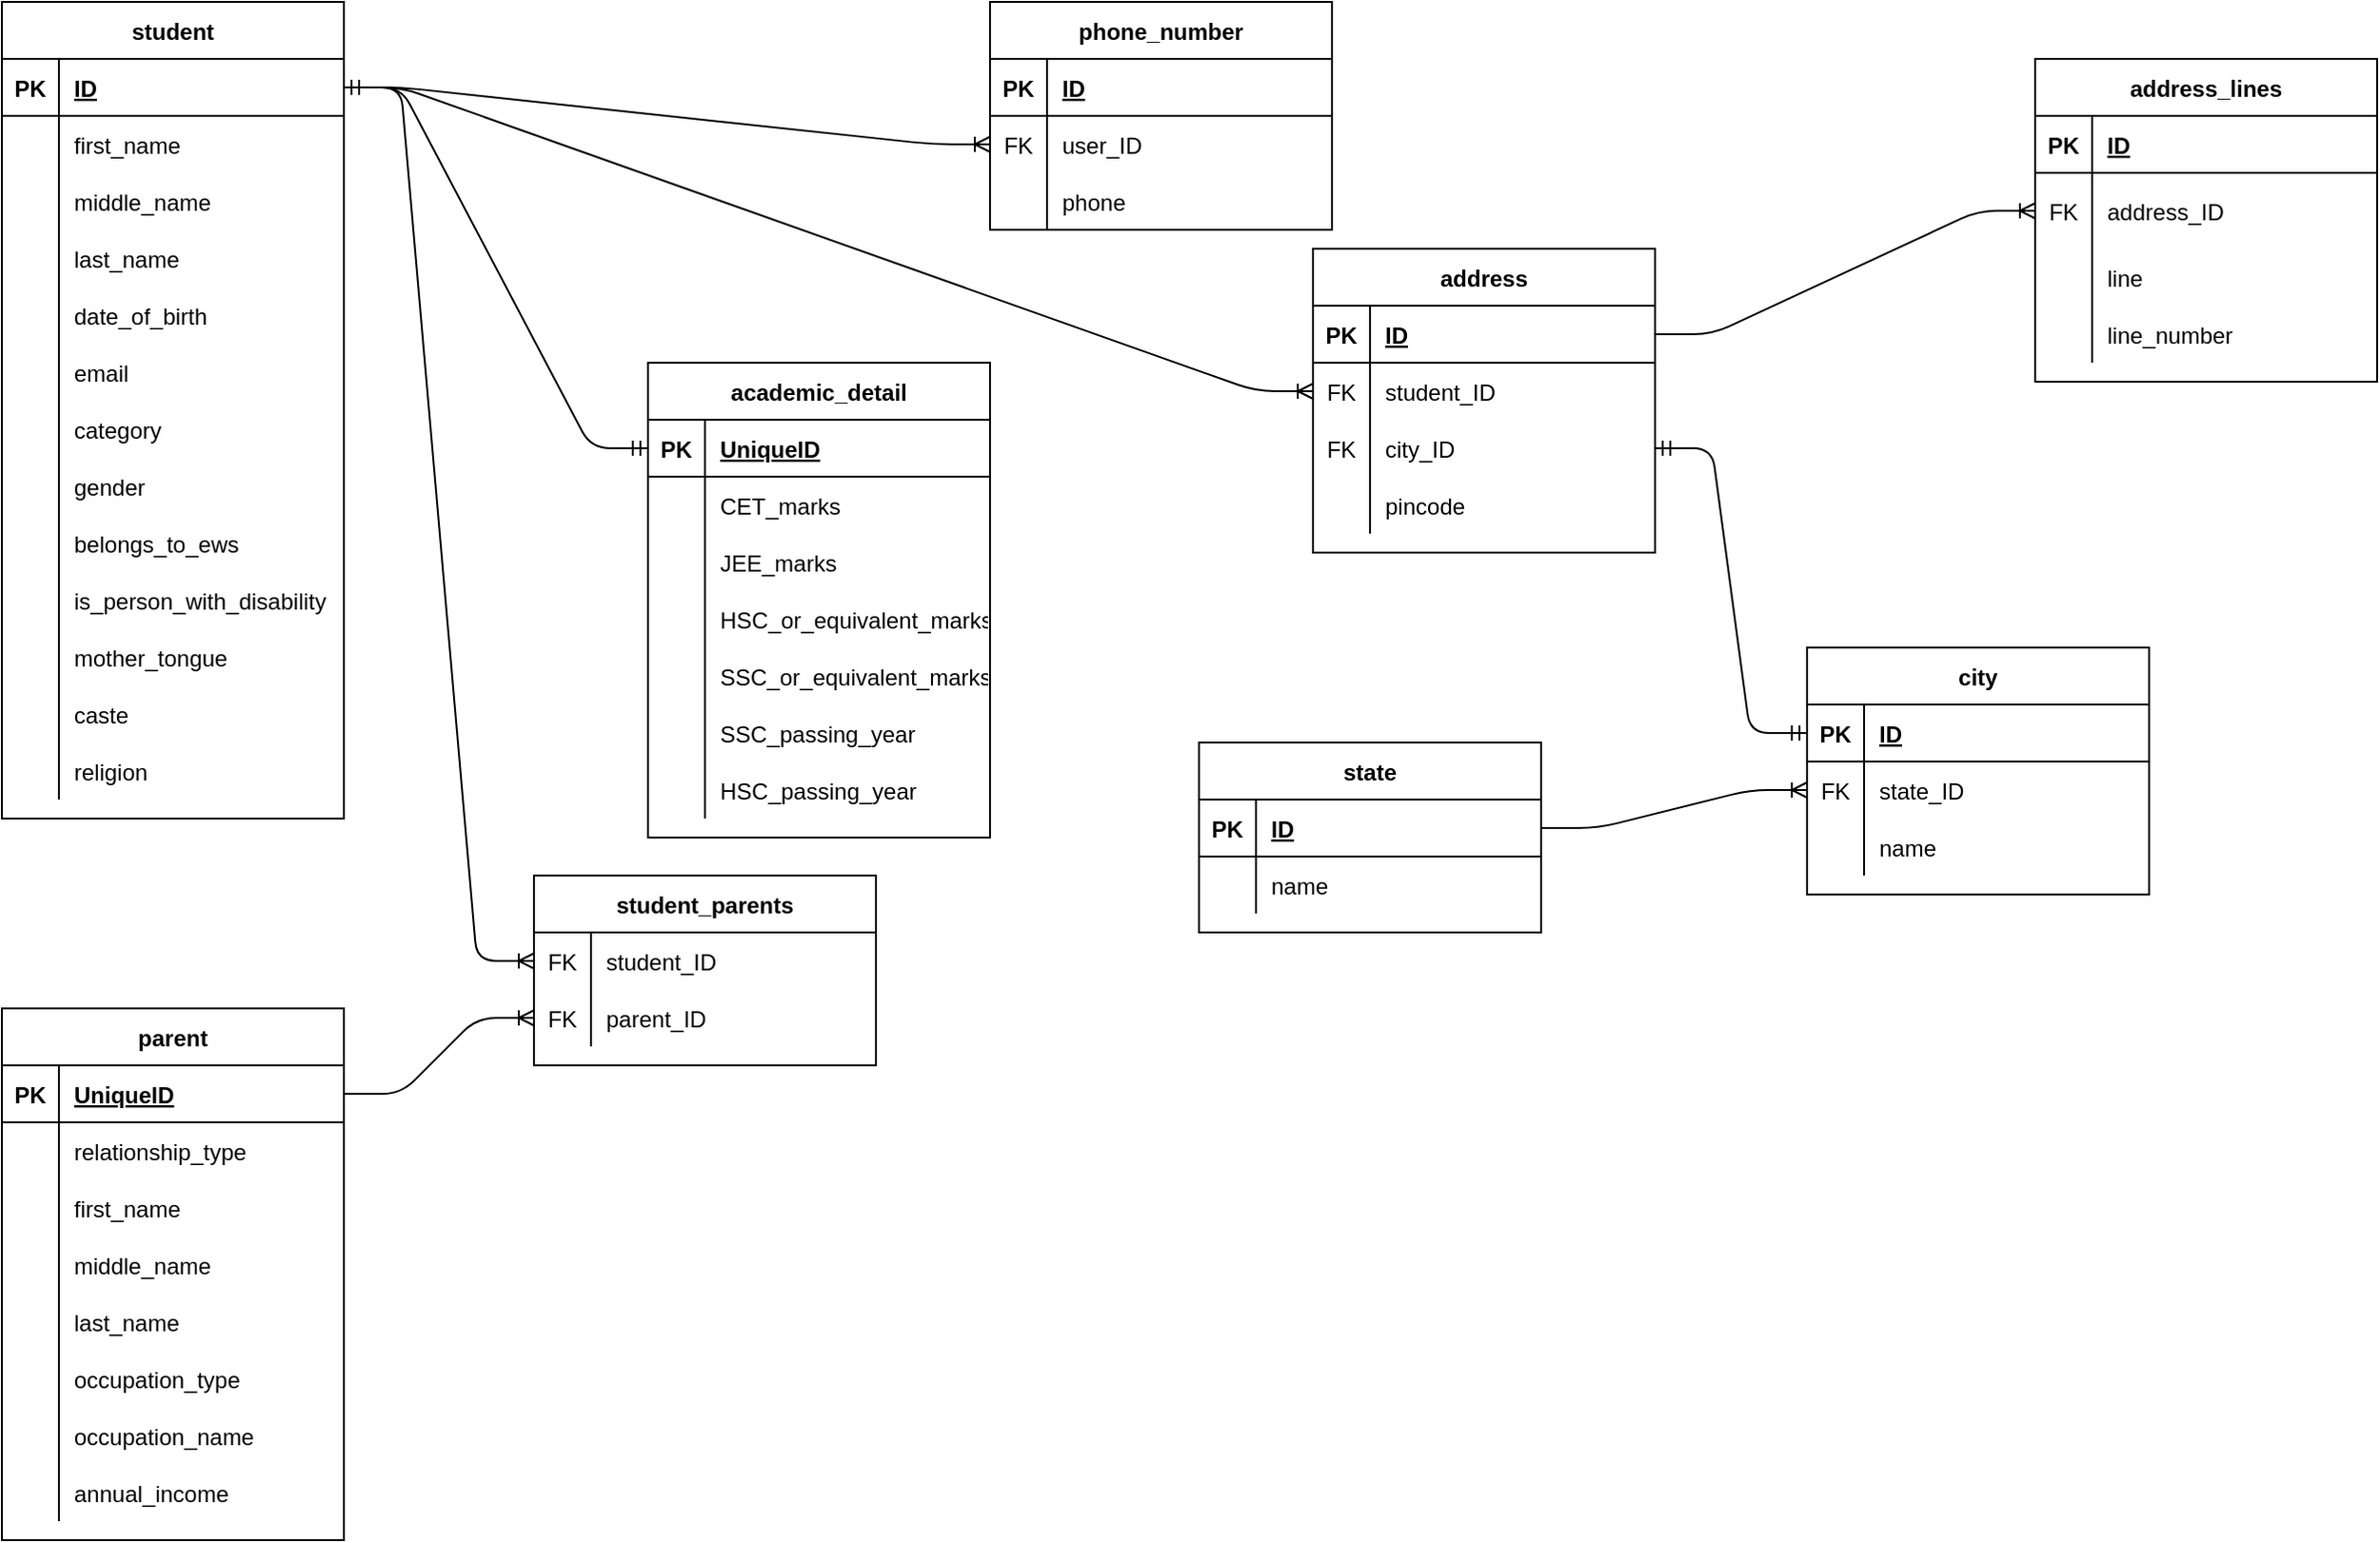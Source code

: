 <mxfile version="13.8.7" type="device"><diagram id="R2lEEEUBdFMjLlhIrx00" name="Page-1"><mxGraphModel dx="2057" dy="845" grid="1" gridSize="10" guides="1" tooltips="1" connect="1" arrows="1" fold="1" page="1" pageScale="1" pageWidth="3300" pageHeight="4681" math="0" shadow="0" extFonts="Permanent Marker^https://fonts.googleapis.com/css?family=Permanent+Marker"><root><mxCell id="0"/><mxCell id="1" parent="0"/><mxCell id="L2BtgFM6Xx4BRmpN-Ml5-1" value="student" style="shape=table;startSize=30;container=1;collapsible=1;childLayout=tableLayout;fixedRows=1;rowLines=0;fontStyle=1;align=center;resizeLast=1;" parent="1" vertex="1"><mxGeometry x="10" y="10" width="180" height="430" as="geometry"/></mxCell><mxCell id="L2BtgFM6Xx4BRmpN-Ml5-2" value="" style="shape=partialRectangle;collapsible=0;dropTarget=0;pointerEvents=0;fillColor=none;top=0;left=0;bottom=1;right=0;points=[[0,0.5],[1,0.5]];portConstraint=eastwest;" parent="L2BtgFM6Xx4BRmpN-Ml5-1" vertex="1"><mxGeometry y="30" width="180" height="30" as="geometry"/></mxCell><mxCell id="L2BtgFM6Xx4BRmpN-Ml5-3" value="PK" style="shape=partialRectangle;connectable=0;fillColor=none;top=0;left=0;bottom=0;right=0;fontStyle=1;overflow=hidden;" parent="L2BtgFM6Xx4BRmpN-Ml5-2" vertex="1"><mxGeometry width="30" height="30" as="geometry"/></mxCell><mxCell id="L2BtgFM6Xx4BRmpN-Ml5-4" value="ID" style="shape=partialRectangle;connectable=0;fillColor=none;top=0;left=0;bottom=0;right=0;align=left;spacingLeft=6;fontStyle=5;overflow=hidden;" parent="L2BtgFM6Xx4BRmpN-Ml5-2" vertex="1"><mxGeometry x="30" width="150" height="30" as="geometry"/></mxCell><mxCell id="L2BtgFM6Xx4BRmpN-Ml5-5" value="" style="shape=partialRectangle;collapsible=0;dropTarget=0;pointerEvents=0;fillColor=none;top=0;left=0;bottom=0;right=0;points=[[0,0.5],[1,0.5]];portConstraint=eastwest;" parent="L2BtgFM6Xx4BRmpN-Ml5-1" vertex="1"><mxGeometry y="60" width="180" height="30" as="geometry"/></mxCell><mxCell id="L2BtgFM6Xx4BRmpN-Ml5-6" value="" style="shape=partialRectangle;connectable=0;fillColor=none;top=0;left=0;bottom=0;right=0;editable=1;overflow=hidden;" parent="L2BtgFM6Xx4BRmpN-Ml5-5" vertex="1"><mxGeometry width="30" height="30" as="geometry"/></mxCell><mxCell id="L2BtgFM6Xx4BRmpN-Ml5-7" value="first_name" style="shape=partialRectangle;connectable=0;fillColor=none;top=0;left=0;bottom=0;right=0;align=left;spacingLeft=6;overflow=hidden;" parent="L2BtgFM6Xx4BRmpN-Ml5-5" vertex="1"><mxGeometry x="30" width="150" height="30" as="geometry"/></mxCell><mxCell id="L2BtgFM6Xx4BRmpN-Ml5-8" value="" style="shape=partialRectangle;collapsible=0;dropTarget=0;pointerEvents=0;fillColor=none;top=0;left=0;bottom=0;right=0;points=[[0,0.5],[1,0.5]];portConstraint=eastwest;" parent="L2BtgFM6Xx4BRmpN-Ml5-1" vertex="1"><mxGeometry y="90" width="180" height="30" as="geometry"/></mxCell><mxCell id="L2BtgFM6Xx4BRmpN-Ml5-9" value="" style="shape=partialRectangle;connectable=0;fillColor=none;top=0;left=0;bottom=0;right=0;editable=1;overflow=hidden;" parent="L2BtgFM6Xx4BRmpN-Ml5-8" vertex="1"><mxGeometry width="30" height="30" as="geometry"/></mxCell><mxCell id="L2BtgFM6Xx4BRmpN-Ml5-10" value="middle_name" style="shape=partialRectangle;connectable=0;fillColor=none;top=0;left=0;bottom=0;right=0;align=left;spacingLeft=6;overflow=hidden;" parent="L2BtgFM6Xx4BRmpN-Ml5-8" vertex="1"><mxGeometry x="30" width="150" height="30" as="geometry"/></mxCell><mxCell id="L2BtgFM6Xx4BRmpN-Ml5-11" value="" style="shape=partialRectangle;collapsible=0;dropTarget=0;pointerEvents=0;fillColor=none;top=0;left=0;bottom=0;right=0;points=[[0,0.5],[1,0.5]];portConstraint=eastwest;" parent="L2BtgFM6Xx4BRmpN-Ml5-1" vertex="1"><mxGeometry y="120" width="180" height="30" as="geometry"/></mxCell><mxCell id="L2BtgFM6Xx4BRmpN-Ml5-12" value="" style="shape=partialRectangle;connectable=0;fillColor=none;top=0;left=0;bottom=0;right=0;editable=1;overflow=hidden;" parent="L2BtgFM6Xx4BRmpN-Ml5-11" vertex="1"><mxGeometry width="30" height="30" as="geometry"/></mxCell><mxCell id="L2BtgFM6Xx4BRmpN-Ml5-13" value="last_name" style="shape=partialRectangle;connectable=0;fillColor=none;top=0;left=0;bottom=0;right=0;align=left;spacingLeft=6;overflow=hidden;" parent="L2BtgFM6Xx4BRmpN-Ml5-11" vertex="1"><mxGeometry x="30" width="150" height="30" as="geometry"/></mxCell><mxCell id="ZAoPKIyrWIbHMPZrD-7U-7" value="" style="shape=partialRectangle;collapsible=0;dropTarget=0;pointerEvents=0;fillColor=none;top=0;left=0;bottom=0;right=0;points=[[0,0.5],[1,0.5]];portConstraint=eastwest;" vertex="1" parent="L2BtgFM6Xx4BRmpN-Ml5-1"><mxGeometry y="150" width="180" height="30" as="geometry"/></mxCell><mxCell id="ZAoPKIyrWIbHMPZrD-7U-8" value="" style="shape=partialRectangle;connectable=0;fillColor=none;top=0;left=0;bottom=0;right=0;editable=1;overflow=hidden;" vertex="1" parent="ZAoPKIyrWIbHMPZrD-7U-7"><mxGeometry width="30" height="30" as="geometry"/></mxCell><mxCell id="ZAoPKIyrWIbHMPZrD-7U-9" value="date_of_birth" style="shape=partialRectangle;connectable=0;fillColor=none;top=0;left=0;bottom=0;right=0;align=left;spacingLeft=6;overflow=hidden;" vertex="1" parent="ZAoPKIyrWIbHMPZrD-7U-7"><mxGeometry x="30" width="150" height="30" as="geometry"/></mxCell><mxCell id="L2BtgFM6Xx4BRmpN-Ml5-61" value="" style="shape=partialRectangle;collapsible=0;dropTarget=0;pointerEvents=0;fillColor=none;top=0;left=0;bottom=0;right=0;points=[[0,0.5],[1,0.5]];portConstraint=eastwest;" parent="L2BtgFM6Xx4BRmpN-Ml5-1" vertex="1"><mxGeometry y="180" width="180" height="30" as="geometry"/></mxCell><mxCell id="L2BtgFM6Xx4BRmpN-Ml5-62" value="" style="shape=partialRectangle;connectable=0;fillColor=none;top=0;left=0;bottom=0;right=0;editable=1;overflow=hidden;" parent="L2BtgFM6Xx4BRmpN-Ml5-61" vertex="1"><mxGeometry width="30" height="30" as="geometry"/></mxCell><mxCell id="L2BtgFM6Xx4BRmpN-Ml5-63" value="email" style="shape=partialRectangle;connectable=0;fillColor=none;top=0;left=0;bottom=0;right=0;align=left;spacingLeft=6;overflow=hidden;" parent="L2BtgFM6Xx4BRmpN-Ml5-61" vertex="1"><mxGeometry x="30" width="150" height="30" as="geometry"/></mxCell><mxCell id="ftLNyzJf5vDYz_jU6pa2-92" value="" style="shape=partialRectangle;collapsible=0;dropTarget=0;pointerEvents=0;fillColor=none;top=0;left=0;bottom=0;right=0;points=[[0,0.5],[1,0.5]];portConstraint=eastwest;" parent="L2BtgFM6Xx4BRmpN-Ml5-1" vertex="1"><mxGeometry y="210" width="180" height="30" as="geometry"/></mxCell><mxCell id="ftLNyzJf5vDYz_jU6pa2-93" value="" style="shape=partialRectangle;connectable=0;fillColor=none;top=0;left=0;bottom=0;right=0;editable=1;overflow=hidden;" parent="ftLNyzJf5vDYz_jU6pa2-92" vertex="1"><mxGeometry width="30" height="30" as="geometry"/></mxCell><mxCell id="ftLNyzJf5vDYz_jU6pa2-94" value="category" style="shape=partialRectangle;connectable=0;fillColor=none;top=0;left=0;bottom=0;right=0;align=left;spacingLeft=6;overflow=hidden;" parent="ftLNyzJf5vDYz_jU6pa2-92" vertex="1"><mxGeometry x="30" width="150" height="30" as="geometry"/></mxCell><mxCell id="ZAoPKIyrWIbHMPZrD-7U-1" value="" style="shape=partialRectangle;collapsible=0;dropTarget=0;pointerEvents=0;fillColor=none;top=0;left=0;bottom=0;right=0;points=[[0,0.5],[1,0.5]];portConstraint=eastwest;" vertex="1" parent="L2BtgFM6Xx4BRmpN-Ml5-1"><mxGeometry y="240" width="180" height="30" as="geometry"/></mxCell><mxCell id="ZAoPKIyrWIbHMPZrD-7U-2" value="" style="shape=partialRectangle;connectable=0;fillColor=none;top=0;left=0;bottom=0;right=0;editable=1;overflow=hidden;" vertex="1" parent="ZAoPKIyrWIbHMPZrD-7U-1"><mxGeometry width="30" height="30" as="geometry"/></mxCell><mxCell id="ZAoPKIyrWIbHMPZrD-7U-3" value="gender" style="shape=partialRectangle;connectable=0;fillColor=none;top=0;left=0;bottom=0;right=0;align=left;spacingLeft=6;overflow=hidden;" vertex="1" parent="ZAoPKIyrWIbHMPZrD-7U-1"><mxGeometry x="30" width="150" height="30" as="geometry"/></mxCell><mxCell id="ZAoPKIyrWIbHMPZrD-7U-4" value="" style="shape=partialRectangle;collapsible=0;dropTarget=0;pointerEvents=0;fillColor=none;top=0;left=0;bottom=0;right=0;points=[[0,0.5],[1,0.5]];portConstraint=eastwest;" vertex="1" parent="L2BtgFM6Xx4BRmpN-Ml5-1"><mxGeometry y="270" width="180" height="30" as="geometry"/></mxCell><mxCell id="ZAoPKIyrWIbHMPZrD-7U-5" value="" style="shape=partialRectangle;connectable=0;fillColor=none;top=0;left=0;bottom=0;right=0;editable=1;overflow=hidden;" vertex="1" parent="ZAoPKIyrWIbHMPZrD-7U-4"><mxGeometry width="30" height="30" as="geometry"/></mxCell><mxCell id="ZAoPKIyrWIbHMPZrD-7U-6" value="belongs_to_ews" style="shape=partialRectangle;connectable=0;fillColor=none;top=0;left=0;bottom=0;right=0;align=left;spacingLeft=6;overflow=hidden;" vertex="1" parent="ZAoPKIyrWIbHMPZrD-7U-4"><mxGeometry x="30" width="150" height="30" as="geometry"/></mxCell><mxCell id="ZAoPKIyrWIbHMPZrD-7U-10" value="" style="shape=partialRectangle;collapsible=0;dropTarget=0;pointerEvents=0;fillColor=none;top=0;left=0;bottom=0;right=0;points=[[0,0.5],[1,0.5]];portConstraint=eastwest;" vertex="1" parent="L2BtgFM6Xx4BRmpN-Ml5-1"><mxGeometry y="300" width="180" height="30" as="geometry"/></mxCell><mxCell id="ZAoPKIyrWIbHMPZrD-7U-11" value="" style="shape=partialRectangle;connectable=0;fillColor=none;top=0;left=0;bottom=0;right=0;editable=1;overflow=hidden;" vertex="1" parent="ZAoPKIyrWIbHMPZrD-7U-10"><mxGeometry width="30" height="30" as="geometry"/></mxCell><mxCell id="ZAoPKIyrWIbHMPZrD-7U-12" value="is_person_with_disability" style="shape=partialRectangle;connectable=0;fillColor=none;top=0;left=0;bottom=0;right=0;align=left;spacingLeft=6;overflow=hidden;" vertex="1" parent="ZAoPKIyrWIbHMPZrD-7U-10"><mxGeometry x="30" width="150" height="30" as="geometry"/></mxCell><mxCell id="ZAoPKIyrWIbHMPZrD-7U-54" value="" style="shape=partialRectangle;collapsible=0;dropTarget=0;pointerEvents=0;fillColor=none;top=0;left=0;bottom=0;right=0;points=[[0,0.5],[1,0.5]];portConstraint=eastwest;" vertex="1" parent="L2BtgFM6Xx4BRmpN-Ml5-1"><mxGeometry y="330" width="180" height="30" as="geometry"/></mxCell><mxCell id="ZAoPKIyrWIbHMPZrD-7U-55" value="" style="shape=partialRectangle;connectable=0;fillColor=none;top=0;left=0;bottom=0;right=0;editable=1;overflow=hidden;" vertex="1" parent="ZAoPKIyrWIbHMPZrD-7U-54"><mxGeometry width="30" height="30" as="geometry"/></mxCell><mxCell id="ZAoPKIyrWIbHMPZrD-7U-56" value="mother_tongue" style="shape=partialRectangle;connectable=0;fillColor=none;top=0;left=0;bottom=0;right=0;align=left;spacingLeft=6;overflow=hidden;" vertex="1" parent="ZAoPKIyrWIbHMPZrD-7U-54"><mxGeometry x="30" width="150" height="30" as="geometry"/></mxCell><mxCell id="ZAoPKIyrWIbHMPZrD-7U-57" value="" style="shape=partialRectangle;collapsible=0;dropTarget=0;pointerEvents=0;fillColor=none;top=0;left=0;bottom=0;right=0;points=[[0,0.5],[1,0.5]];portConstraint=eastwest;" vertex="1" parent="L2BtgFM6Xx4BRmpN-Ml5-1"><mxGeometry y="360" width="180" height="30" as="geometry"/></mxCell><mxCell id="ZAoPKIyrWIbHMPZrD-7U-58" value="" style="shape=partialRectangle;connectable=0;fillColor=none;top=0;left=0;bottom=0;right=0;editable=1;overflow=hidden;" vertex="1" parent="ZAoPKIyrWIbHMPZrD-7U-57"><mxGeometry width="30" height="30" as="geometry"/></mxCell><mxCell id="ZAoPKIyrWIbHMPZrD-7U-59" value="caste" style="shape=partialRectangle;connectable=0;fillColor=none;top=0;left=0;bottom=0;right=0;align=left;spacingLeft=6;overflow=hidden;" vertex="1" parent="ZAoPKIyrWIbHMPZrD-7U-57"><mxGeometry x="30" width="150" height="30" as="geometry"/></mxCell><mxCell id="ZAoPKIyrWIbHMPZrD-7U-60" value="" style="shape=partialRectangle;collapsible=0;dropTarget=0;pointerEvents=0;fillColor=none;top=0;left=0;bottom=0;right=0;points=[[0,0.5],[1,0.5]];portConstraint=eastwest;" vertex="1" parent="L2BtgFM6Xx4BRmpN-Ml5-1"><mxGeometry y="390" width="180" height="30" as="geometry"/></mxCell><mxCell id="ZAoPKIyrWIbHMPZrD-7U-61" value="" style="shape=partialRectangle;connectable=0;fillColor=none;top=0;left=0;bottom=0;right=0;editable=1;overflow=hidden;" vertex="1" parent="ZAoPKIyrWIbHMPZrD-7U-60"><mxGeometry width="30" height="30" as="geometry"/></mxCell><mxCell id="ZAoPKIyrWIbHMPZrD-7U-62" value="religion" style="shape=partialRectangle;connectable=0;fillColor=none;top=0;left=0;bottom=0;right=0;align=left;spacingLeft=6;overflow=hidden;" vertex="1" parent="ZAoPKIyrWIbHMPZrD-7U-60"><mxGeometry x="30" width="150" height="30" as="geometry"/></mxCell><mxCell id="L2BtgFM6Xx4BRmpN-Ml5-14" value="phone_number" style="shape=table;startSize=30;container=1;collapsible=1;childLayout=tableLayout;fixedRows=1;rowLines=0;fontStyle=1;align=center;resizeLast=1;" parent="1" vertex="1"><mxGeometry x="530" y="10" width="180" height="120" as="geometry"/></mxCell><mxCell id="L2BtgFM6Xx4BRmpN-Ml5-15" value="" style="shape=partialRectangle;collapsible=0;dropTarget=0;pointerEvents=0;fillColor=none;top=0;left=0;bottom=1;right=0;points=[[0,0.5],[1,0.5]];portConstraint=eastwest;" parent="L2BtgFM6Xx4BRmpN-Ml5-14" vertex="1"><mxGeometry y="30" width="180" height="30" as="geometry"/></mxCell><mxCell id="L2BtgFM6Xx4BRmpN-Ml5-16" value="PK" style="shape=partialRectangle;connectable=0;fillColor=none;top=0;left=0;bottom=0;right=0;fontStyle=1;overflow=hidden;" parent="L2BtgFM6Xx4BRmpN-Ml5-15" vertex="1"><mxGeometry width="30" height="30" as="geometry"/></mxCell><mxCell id="L2BtgFM6Xx4BRmpN-Ml5-17" value="ID" style="shape=partialRectangle;connectable=0;fillColor=none;top=0;left=0;bottom=0;right=0;align=left;spacingLeft=6;fontStyle=5;overflow=hidden;" parent="L2BtgFM6Xx4BRmpN-Ml5-15" vertex="1"><mxGeometry x="30" width="150" height="30" as="geometry"/></mxCell><mxCell id="L2BtgFM6Xx4BRmpN-Ml5-104" value="" style="shape=partialRectangle;collapsible=0;dropTarget=0;pointerEvents=0;fillColor=none;top=0;left=0;bottom=0;right=0;points=[[0,0.5],[1,0.5]];portConstraint=eastwest;" parent="L2BtgFM6Xx4BRmpN-Ml5-14" vertex="1"><mxGeometry y="60" width="180" height="30" as="geometry"/></mxCell><mxCell id="L2BtgFM6Xx4BRmpN-Ml5-105" value="FK" style="shape=partialRectangle;connectable=0;fillColor=none;top=0;left=0;bottom=0;right=0;fontStyle=0;overflow=hidden;" parent="L2BtgFM6Xx4BRmpN-Ml5-104" vertex="1"><mxGeometry width="30" height="30" as="geometry"/></mxCell><mxCell id="L2BtgFM6Xx4BRmpN-Ml5-106" value="user_ID" style="shape=partialRectangle;connectable=0;fillColor=none;top=0;left=0;bottom=0;right=0;align=left;spacingLeft=6;fontStyle=0;overflow=hidden;" parent="L2BtgFM6Xx4BRmpN-Ml5-104" vertex="1"><mxGeometry x="30" width="150" height="30" as="geometry"/></mxCell><mxCell id="L2BtgFM6Xx4BRmpN-Ml5-18" value="" style="shape=partialRectangle;collapsible=0;dropTarget=0;pointerEvents=0;fillColor=none;top=0;left=0;bottom=0;right=0;points=[[0,0.5],[1,0.5]];portConstraint=eastwest;" parent="L2BtgFM6Xx4BRmpN-Ml5-14" vertex="1"><mxGeometry y="90" width="180" height="30" as="geometry"/></mxCell><mxCell id="L2BtgFM6Xx4BRmpN-Ml5-19" value="" style="shape=partialRectangle;connectable=0;fillColor=none;top=0;left=0;bottom=0;right=0;editable=1;overflow=hidden;" parent="L2BtgFM6Xx4BRmpN-Ml5-18" vertex="1"><mxGeometry width="30" height="30" as="geometry"/></mxCell><mxCell id="L2BtgFM6Xx4BRmpN-Ml5-20" value="phone" style="shape=partialRectangle;connectable=0;fillColor=none;top=0;left=0;bottom=0;right=0;align=left;spacingLeft=6;overflow=hidden;" parent="L2BtgFM6Xx4BRmpN-Ml5-18" vertex="1"><mxGeometry x="30" width="150" height="30" as="geometry"/></mxCell><mxCell id="L2BtgFM6Xx4BRmpN-Ml5-64" value="address" style="shape=table;startSize=30;container=1;collapsible=1;childLayout=tableLayout;fixedRows=1;rowLines=0;fontStyle=1;align=center;resizeLast=1;" parent="1" vertex="1"><mxGeometry x="700" y="140" width="180" height="160" as="geometry"/></mxCell><mxCell id="L2BtgFM6Xx4BRmpN-Ml5-65" value="" style="shape=partialRectangle;collapsible=0;dropTarget=0;pointerEvents=0;fillColor=none;top=0;left=0;bottom=1;right=0;points=[[0,0.5],[1,0.5]];portConstraint=eastwest;" parent="L2BtgFM6Xx4BRmpN-Ml5-64" vertex="1"><mxGeometry y="30" width="180" height="30" as="geometry"/></mxCell><mxCell id="L2BtgFM6Xx4BRmpN-Ml5-66" value="PK" style="shape=partialRectangle;connectable=0;fillColor=none;top=0;left=0;bottom=0;right=0;fontStyle=1;overflow=hidden;" parent="L2BtgFM6Xx4BRmpN-Ml5-65" vertex="1"><mxGeometry width="30" height="30" as="geometry"/></mxCell><mxCell id="L2BtgFM6Xx4BRmpN-Ml5-67" value="ID" style="shape=partialRectangle;connectable=0;fillColor=none;top=0;left=0;bottom=0;right=0;align=left;spacingLeft=6;fontStyle=5;overflow=hidden;" parent="L2BtgFM6Xx4BRmpN-Ml5-65" vertex="1"><mxGeometry x="30" width="150" height="30" as="geometry"/></mxCell><mxCell id="ftLNyzJf5vDYz_jU6pa2-6" value="" style="shape=partialRectangle;collapsible=0;dropTarget=0;pointerEvents=0;fillColor=none;top=0;left=0;bottom=0;right=0;points=[[0,0.5],[1,0.5]];portConstraint=eastwest;" parent="L2BtgFM6Xx4BRmpN-Ml5-64" vertex="1"><mxGeometry y="60" width="180" height="30" as="geometry"/></mxCell><mxCell id="ftLNyzJf5vDYz_jU6pa2-7" value="FK" style="shape=partialRectangle;connectable=0;fillColor=none;top=0;left=0;bottom=0;right=0;fontStyle=0;overflow=hidden;" parent="ftLNyzJf5vDYz_jU6pa2-6" vertex="1"><mxGeometry width="30" height="30" as="geometry"/></mxCell><mxCell id="ftLNyzJf5vDYz_jU6pa2-8" value="student_ID" style="shape=partialRectangle;connectable=0;fillColor=none;top=0;left=0;bottom=0;right=0;align=left;spacingLeft=6;fontStyle=0;overflow=hidden;" parent="ftLNyzJf5vDYz_jU6pa2-6" vertex="1"><mxGeometry x="30" width="150" height="30" as="geometry"/></mxCell><mxCell id="ftLNyzJf5vDYz_jU6pa2-44" value="" style="shape=partialRectangle;collapsible=0;dropTarget=0;pointerEvents=0;fillColor=none;top=0;left=0;bottom=0;right=0;points=[[0,0.5],[1,0.5]];portConstraint=eastwest;" parent="L2BtgFM6Xx4BRmpN-Ml5-64" vertex="1"><mxGeometry y="90" width="180" height="30" as="geometry"/></mxCell><mxCell id="ftLNyzJf5vDYz_jU6pa2-45" value="FK" style="shape=partialRectangle;connectable=0;fillColor=none;top=0;left=0;bottom=0;right=0;editable=1;overflow=hidden;" parent="ftLNyzJf5vDYz_jU6pa2-44" vertex="1"><mxGeometry width="30" height="30" as="geometry"/></mxCell><mxCell id="ftLNyzJf5vDYz_jU6pa2-46" value="city_ID" style="shape=partialRectangle;connectable=0;fillColor=none;top=0;left=0;bottom=0;right=0;align=left;spacingLeft=6;overflow=hidden;" parent="ftLNyzJf5vDYz_jU6pa2-44" vertex="1"><mxGeometry x="30" width="150" height="30" as="geometry"/></mxCell><mxCell id="ftLNyzJf5vDYz_jU6pa2-66" value="" style="shape=partialRectangle;collapsible=0;dropTarget=0;pointerEvents=0;fillColor=none;top=0;left=0;bottom=0;right=0;points=[[0,0.5],[1,0.5]];portConstraint=eastwest;" parent="L2BtgFM6Xx4BRmpN-Ml5-64" vertex="1"><mxGeometry y="120" width="180" height="30" as="geometry"/></mxCell><mxCell id="ftLNyzJf5vDYz_jU6pa2-67" value="" style="shape=partialRectangle;connectable=0;fillColor=none;top=0;left=0;bottom=0;right=0;editable=1;overflow=hidden;" parent="ftLNyzJf5vDYz_jU6pa2-66" vertex="1"><mxGeometry width="30" height="30" as="geometry"/></mxCell><mxCell id="ftLNyzJf5vDYz_jU6pa2-68" value="pincode" style="shape=partialRectangle;connectable=0;fillColor=none;top=0;left=0;bottom=0;right=0;align=left;spacingLeft=6;overflow=hidden;" parent="ftLNyzJf5vDYz_jU6pa2-66" vertex="1"><mxGeometry x="30" width="150" height="30" as="geometry"/></mxCell><mxCell id="L2BtgFM6Xx4BRmpN-Ml5-77" value="address_lines" style="shape=table;startSize=30;container=1;collapsible=1;childLayout=tableLayout;fixedRows=1;rowLines=0;fontStyle=1;align=center;resizeLast=1;" parent="1" vertex="1"><mxGeometry x="1080" y="40" width="180" height="170" as="geometry"/></mxCell><mxCell id="L2BtgFM6Xx4BRmpN-Ml5-78" value="" style="shape=partialRectangle;collapsible=0;dropTarget=0;pointerEvents=0;fillColor=none;top=0;left=0;bottom=1;right=0;points=[[0,0.5],[1,0.5]];portConstraint=eastwest;" parent="L2BtgFM6Xx4BRmpN-Ml5-77" vertex="1"><mxGeometry y="30" width="180" height="30" as="geometry"/></mxCell><mxCell id="L2BtgFM6Xx4BRmpN-Ml5-79" value="PK" style="shape=partialRectangle;connectable=0;fillColor=none;top=0;left=0;bottom=0;right=0;fontStyle=1;overflow=hidden;" parent="L2BtgFM6Xx4BRmpN-Ml5-78" vertex="1"><mxGeometry width="30" height="30" as="geometry"/></mxCell><mxCell id="L2BtgFM6Xx4BRmpN-Ml5-80" value="ID" style="shape=partialRectangle;connectable=0;fillColor=none;top=0;left=0;bottom=0;right=0;align=left;spacingLeft=6;fontStyle=5;overflow=hidden;" parent="L2BtgFM6Xx4BRmpN-Ml5-78" vertex="1"><mxGeometry x="30" width="150" height="30" as="geometry"/></mxCell><mxCell id="ftLNyzJf5vDYz_jU6pa2-2" value="" style="shape=partialRectangle;collapsible=0;dropTarget=0;pointerEvents=0;fillColor=none;top=0;left=0;bottom=0;right=0;points=[[0,0.5],[1,0.5]];portConstraint=eastwest;" parent="L2BtgFM6Xx4BRmpN-Ml5-77" vertex="1"><mxGeometry y="60" width="180" height="40" as="geometry"/></mxCell><mxCell id="ftLNyzJf5vDYz_jU6pa2-3" value="FK" style="shape=partialRectangle;connectable=0;fillColor=none;top=0;left=0;bottom=0;right=0;fontStyle=0;overflow=hidden;" parent="ftLNyzJf5vDYz_jU6pa2-2" vertex="1"><mxGeometry width="30" height="40" as="geometry"/></mxCell><mxCell id="ftLNyzJf5vDYz_jU6pa2-4" value="address_ID" style="shape=partialRectangle;connectable=0;fillColor=none;top=0;left=0;bottom=0;right=0;align=left;spacingLeft=6;fontStyle=0;overflow=hidden;" parent="ftLNyzJf5vDYz_jU6pa2-2" vertex="1"><mxGeometry x="30" width="150" height="40" as="geometry"/></mxCell><mxCell id="ftLNyzJf5vDYz_jU6pa2-69" value="" style="shape=partialRectangle;collapsible=0;dropTarget=0;pointerEvents=0;fillColor=none;top=0;left=0;bottom=0;right=0;points=[[0,0.5],[1,0.5]];portConstraint=eastwest;" parent="L2BtgFM6Xx4BRmpN-Ml5-77" vertex="1"><mxGeometry y="100" width="180" height="30" as="geometry"/></mxCell><mxCell id="ftLNyzJf5vDYz_jU6pa2-70" value="" style="shape=partialRectangle;connectable=0;fillColor=none;top=0;left=0;bottom=0;right=0;editable=1;overflow=hidden;" parent="ftLNyzJf5vDYz_jU6pa2-69" vertex="1"><mxGeometry width="30" height="30" as="geometry"/></mxCell><mxCell id="ftLNyzJf5vDYz_jU6pa2-71" value="line" style="shape=partialRectangle;connectable=0;fillColor=none;top=0;left=0;bottom=0;right=0;align=left;spacingLeft=6;overflow=hidden;" parent="ftLNyzJf5vDYz_jU6pa2-69" vertex="1"><mxGeometry x="30" width="150" height="30" as="geometry"/></mxCell><mxCell id="L2BtgFM6Xx4BRmpN-Ml5-81" value="" style="shape=partialRectangle;collapsible=0;dropTarget=0;pointerEvents=0;fillColor=none;top=0;left=0;bottom=0;right=0;points=[[0,0.5],[1,0.5]];portConstraint=eastwest;" parent="L2BtgFM6Xx4BRmpN-Ml5-77" vertex="1"><mxGeometry y="130" width="180" height="30" as="geometry"/></mxCell><mxCell id="L2BtgFM6Xx4BRmpN-Ml5-82" value="" style="shape=partialRectangle;connectable=0;fillColor=none;top=0;left=0;bottom=0;right=0;editable=1;overflow=hidden;" parent="L2BtgFM6Xx4BRmpN-Ml5-81" vertex="1"><mxGeometry width="30" height="30" as="geometry"/></mxCell><mxCell id="L2BtgFM6Xx4BRmpN-Ml5-83" value="line_number" style="shape=partialRectangle;connectable=0;fillColor=none;top=0;left=0;bottom=0;right=0;align=left;spacingLeft=6;overflow=hidden;" parent="L2BtgFM6Xx4BRmpN-Ml5-81" vertex="1"><mxGeometry x="30" width="150" height="30" as="geometry"/></mxCell><mxCell id="ftLNyzJf5vDYz_jU6pa2-1" value="" style="edgeStyle=entityRelationEdgeStyle;fontSize=12;html=1;endArrow=ERoneToMany;exitX=1;exitY=0.5;exitDx=0;exitDy=0;entryX=0;entryY=0.5;entryDx=0;entryDy=0;" parent="1" source="L2BtgFM6Xx4BRmpN-Ml5-2" target="L2BtgFM6Xx4BRmpN-Ml5-104" edge="1"><mxGeometry width="100" height="100" relative="1" as="geometry"><mxPoint x="390" y="180" as="sourcePoint"/><mxPoint x="490" y="80" as="targetPoint"/></mxGeometry></mxCell><mxCell id="ftLNyzJf5vDYz_jU6pa2-5" value="" style="edgeStyle=entityRelationEdgeStyle;fontSize=12;html=1;endArrow=ERoneToMany;entryX=0;entryY=0.5;entryDx=0;entryDy=0;exitX=1;exitY=0.5;exitDx=0;exitDy=0;" parent="1" source="L2BtgFM6Xx4BRmpN-Ml5-65" target="ftLNyzJf5vDYz_jU6pa2-2" edge="1"><mxGeometry width="100" height="100" relative="1" as="geometry"><mxPoint x="160" y="460" as="sourcePoint"/><mxPoint x="260" y="360" as="targetPoint"/></mxGeometry></mxCell><mxCell id="ftLNyzJf5vDYz_jU6pa2-9" value="" style="edgeStyle=entityRelationEdgeStyle;fontSize=12;html=1;endArrow=ERoneToMany;exitX=1;exitY=0.5;exitDx=0;exitDy=0;entryX=0;entryY=0.5;entryDx=0;entryDy=0;" parent="1" source="L2BtgFM6Xx4BRmpN-Ml5-2" target="ftLNyzJf5vDYz_jU6pa2-6" edge="1"><mxGeometry width="100" height="100" relative="1" as="geometry"><mxPoint x="80" y="440" as="sourcePoint"/><mxPoint x="180" y="340" as="targetPoint"/></mxGeometry></mxCell><mxCell id="ftLNyzJf5vDYz_jU6pa2-14" value="state" style="shape=table;startSize=30;container=1;collapsible=1;childLayout=tableLayout;fixedRows=1;rowLines=0;fontStyle=1;align=center;resizeLast=1;" parent="1" vertex="1"><mxGeometry x="640" y="400" width="180" height="100" as="geometry"/></mxCell><mxCell id="ftLNyzJf5vDYz_jU6pa2-15" value="" style="shape=partialRectangle;collapsible=0;dropTarget=0;pointerEvents=0;fillColor=none;top=0;left=0;bottom=1;right=0;points=[[0,0.5],[1,0.5]];portConstraint=eastwest;" parent="ftLNyzJf5vDYz_jU6pa2-14" vertex="1"><mxGeometry y="30" width="180" height="30" as="geometry"/></mxCell><mxCell id="ftLNyzJf5vDYz_jU6pa2-16" value="PK" style="shape=partialRectangle;connectable=0;fillColor=none;top=0;left=0;bottom=0;right=0;fontStyle=1;overflow=hidden;" parent="ftLNyzJf5vDYz_jU6pa2-15" vertex="1"><mxGeometry width="30" height="30" as="geometry"/></mxCell><mxCell id="ftLNyzJf5vDYz_jU6pa2-17" value="ID" style="shape=partialRectangle;connectable=0;fillColor=none;top=0;left=0;bottom=0;right=0;align=left;spacingLeft=6;fontStyle=5;overflow=hidden;" parent="ftLNyzJf5vDYz_jU6pa2-15" vertex="1"><mxGeometry x="30" width="150" height="30" as="geometry"/></mxCell><mxCell id="ftLNyzJf5vDYz_jU6pa2-18" value="" style="shape=partialRectangle;collapsible=0;dropTarget=0;pointerEvents=0;fillColor=none;top=0;left=0;bottom=0;right=0;points=[[0,0.5],[1,0.5]];portConstraint=eastwest;" parent="ftLNyzJf5vDYz_jU6pa2-14" vertex="1"><mxGeometry y="60" width="180" height="30" as="geometry"/></mxCell><mxCell id="ftLNyzJf5vDYz_jU6pa2-19" value="" style="shape=partialRectangle;connectable=0;fillColor=none;top=0;left=0;bottom=0;right=0;editable=1;overflow=hidden;" parent="ftLNyzJf5vDYz_jU6pa2-18" vertex="1"><mxGeometry width="30" height="30" as="geometry"/></mxCell><mxCell id="ftLNyzJf5vDYz_jU6pa2-20" value="name" style="shape=partialRectangle;connectable=0;fillColor=none;top=0;left=0;bottom=0;right=0;align=left;spacingLeft=6;overflow=hidden;" parent="ftLNyzJf5vDYz_jU6pa2-18" vertex="1"><mxGeometry x="30" width="150" height="30" as="geometry"/></mxCell><mxCell id="ftLNyzJf5vDYz_jU6pa2-28" value="city" style="shape=table;startSize=30;container=1;collapsible=1;childLayout=tableLayout;fixedRows=1;rowLines=0;fontStyle=1;align=center;resizeLast=1;" parent="1" vertex="1"><mxGeometry x="960" y="350" width="180" height="130" as="geometry"/></mxCell><mxCell id="ftLNyzJf5vDYz_jU6pa2-29" value="" style="shape=partialRectangle;collapsible=0;dropTarget=0;pointerEvents=0;fillColor=none;top=0;left=0;bottom=1;right=0;points=[[0,0.5],[1,0.5]];portConstraint=eastwest;" parent="ftLNyzJf5vDYz_jU6pa2-28" vertex="1"><mxGeometry y="30" width="180" height="30" as="geometry"/></mxCell><mxCell id="ftLNyzJf5vDYz_jU6pa2-30" value="PK" style="shape=partialRectangle;connectable=0;fillColor=none;top=0;left=0;bottom=0;right=0;fontStyle=1;overflow=hidden;" parent="ftLNyzJf5vDYz_jU6pa2-29" vertex="1"><mxGeometry width="30" height="30" as="geometry"/></mxCell><mxCell id="ftLNyzJf5vDYz_jU6pa2-31" value="ID" style="shape=partialRectangle;connectable=0;fillColor=none;top=0;left=0;bottom=0;right=0;align=left;spacingLeft=6;fontStyle=5;overflow=hidden;" parent="ftLNyzJf5vDYz_jU6pa2-29" vertex="1"><mxGeometry x="30" width="150" height="30" as="geometry"/></mxCell><mxCell id="ftLNyzJf5vDYz_jU6pa2-48" value="" style="shape=partialRectangle;collapsible=0;dropTarget=0;pointerEvents=0;fillColor=none;top=0;left=0;bottom=0;right=0;points=[[0,0.5],[1,0.5]];portConstraint=eastwest;" parent="ftLNyzJf5vDYz_jU6pa2-28" vertex="1"><mxGeometry y="60" width="180" height="30" as="geometry"/></mxCell><mxCell id="ftLNyzJf5vDYz_jU6pa2-49" value="FK" style="shape=partialRectangle;connectable=0;fillColor=none;top=0;left=0;bottom=0;right=0;fontStyle=0;overflow=hidden;" parent="ftLNyzJf5vDYz_jU6pa2-48" vertex="1"><mxGeometry width="30" height="30" as="geometry"/></mxCell><mxCell id="ftLNyzJf5vDYz_jU6pa2-50" value="state_ID" style="shape=partialRectangle;connectable=0;fillColor=none;top=0;left=0;bottom=0;right=0;align=left;spacingLeft=6;fontStyle=0;overflow=hidden;" parent="ftLNyzJf5vDYz_jU6pa2-48" vertex="1"><mxGeometry x="30" width="150" height="30" as="geometry"/></mxCell><mxCell id="ftLNyzJf5vDYz_jU6pa2-32" value="" style="shape=partialRectangle;collapsible=0;dropTarget=0;pointerEvents=0;fillColor=none;top=0;left=0;bottom=0;right=0;points=[[0,0.5],[1,0.5]];portConstraint=eastwest;" parent="ftLNyzJf5vDYz_jU6pa2-28" vertex="1"><mxGeometry y="90" width="180" height="30" as="geometry"/></mxCell><mxCell id="ftLNyzJf5vDYz_jU6pa2-33" value="" style="shape=partialRectangle;connectable=0;fillColor=none;top=0;left=0;bottom=0;right=0;editable=1;overflow=hidden;" parent="ftLNyzJf5vDYz_jU6pa2-32" vertex="1"><mxGeometry width="30" height="30" as="geometry"/></mxCell><mxCell id="ftLNyzJf5vDYz_jU6pa2-34" value="name" style="shape=partialRectangle;connectable=0;fillColor=none;top=0;left=0;bottom=0;right=0;align=left;spacingLeft=6;overflow=hidden;" parent="ftLNyzJf5vDYz_jU6pa2-32" vertex="1"><mxGeometry x="30" width="150" height="30" as="geometry"/></mxCell><mxCell id="ftLNyzJf5vDYz_jU6pa2-51" value="" style="edgeStyle=entityRelationEdgeStyle;fontSize=12;html=1;endArrow=ERoneToMany;exitX=1;exitY=0.5;exitDx=0;exitDy=0;entryX=0;entryY=0.5;entryDx=0;entryDy=0;" parent="1" source="ftLNyzJf5vDYz_jU6pa2-15" target="ftLNyzJf5vDYz_jU6pa2-48" edge="1"><mxGeometry width="100" height="100" relative="1" as="geometry"><mxPoint x="840" y="320" as="sourcePoint"/><mxPoint x="940" y="220" as="targetPoint"/></mxGeometry></mxCell><mxCell id="ftLNyzJf5vDYz_jU6pa2-53" value="" style="edgeStyle=entityRelationEdgeStyle;fontSize=12;html=1;endArrow=ERmandOne;startArrow=ERmandOne;exitX=1;exitY=0.5;exitDx=0;exitDy=0;entryX=0;entryY=0.5;entryDx=0;entryDy=0;" parent="1" source="ftLNyzJf5vDYz_jU6pa2-44" target="ftLNyzJf5vDYz_jU6pa2-29" edge="1"><mxGeometry width="100" height="100" relative="1" as="geometry"><mxPoint x="860" y="310" as="sourcePoint"/><mxPoint x="960" y="210" as="targetPoint"/></mxGeometry></mxCell><mxCell id="ftLNyzJf5vDYz_jU6pa2-91" value="" style="edgeStyle=entityRelationEdgeStyle;fontSize=12;html=1;endArrow=ERmandOne;startArrow=ERmandOne;exitX=1;exitY=0.5;exitDx=0;exitDy=0;entryX=0;entryY=0.5;entryDx=0;entryDy=0;" parent="1" source="L2BtgFM6Xx4BRmpN-Ml5-2" target="ftLNyzJf5vDYz_jU6pa2-147" edge="1"><mxGeometry width="100" height="100" relative="1" as="geometry"><mxPoint x="500" y="270" as="sourcePoint"/><mxPoint x="300" y="395" as="targetPoint"/></mxGeometry></mxCell><mxCell id="ftLNyzJf5vDYz_jU6pa2-95" value="parent" style="shape=table;startSize=30;container=1;collapsible=1;childLayout=tableLayout;fixedRows=1;rowLines=0;fontStyle=1;align=center;resizeLast=1;" parent="1" vertex="1"><mxGeometry x="10" y="540" width="180" height="280" as="geometry"/></mxCell><mxCell id="ftLNyzJf5vDYz_jU6pa2-96" value="" style="shape=partialRectangle;collapsible=0;dropTarget=0;pointerEvents=0;fillColor=none;top=0;left=0;bottom=1;right=0;points=[[0,0.5],[1,0.5]];portConstraint=eastwest;" parent="ftLNyzJf5vDYz_jU6pa2-95" vertex="1"><mxGeometry y="30" width="180" height="30" as="geometry"/></mxCell><mxCell id="ftLNyzJf5vDYz_jU6pa2-97" value="PK" style="shape=partialRectangle;connectable=0;fillColor=none;top=0;left=0;bottom=0;right=0;fontStyle=1;overflow=hidden;" parent="ftLNyzJf5vDYz_jU6pa2-96" vertex="1"><mxGeometry width="30" height="30" as="geometry"/></mxCell><mxCell id="ftLNyzJf5vDYz_jU6pa2-98" value="UniqueID" style="shape=partialRectangle;connectable=0;fillColor=none;top=0;left=0;bottom=0;right=0;align=left;spacingLeft=6;fontStyle=5;overflow=hidden;" parent="ftLNyzJf5vDYz_jU6pa2-96" vertex="1"><mxGeometry x="30" width="150" height="30" as="geometry"/></mxCell><mxCell id="ftLNyzJf5vDYz_jU6pa2-99" value="" style="shape=partialRectangle;collapsible=0;dropTarget=0;pointerEvents=0;fillColor=none;top=0;left=0;bottom=0;right=0;points=[[0,0.5],[1,0.5]];portConstraint=eastwest;" parent="ftLNyzJf5vDYz_jU6pa2-95" vertex="1"><mxGeometry y="60" width="180" height="30" as="geometry"/></mxCell><mxCell id="ftLNyzJf5vDYz_jU6pa2-100" value="" style="shape=partialRectangle;connectable=0;fillColor=none;top=0;left=0;bottom=0;right=0;editable=1;overflow=hidden;" parent="ftLNyzJf5vDYz_jU6pa2-99" vertex="1"><mxGeometry width="30" height="30" as="geometry"/></mxCell><mxCell id="ftLNyzJf5vDYz_jU6pa2-101" value="relationship_type" style="shape=partialRectangle;connectable=0;fillColor=none;top=0;left=0;bottom=0;right=0;align=left;spacingLeft=6;overflow=hidden;" parent="ftLNyzJf5vDYz_jU6pa2-99" vertex="1"><mxGeometry x="30" width="150" height="30" as="geometry"/></mxCell><mxCell id="ftLNyzJf5vDYz_jU6pa2-102" value="" style="shape=partialRectangle;collapsible=0;dropTarget=0;pointerEvents=0;fillColor=none;top=0;left=0;bottom=0;right=0;points=[[0,0.5],[1,0.5]];portConstraint=eastwest;" parent="ftLNyzJf5vDYz_jU6pa2-95" vertex="1"><mxGeometry y="90" width="180" height="30" as="geometry"/></mxCell><mxCell id="ftLNyzJf5vDYz_jU6pa2-103" value="" style="shape=partialRectangle;connectable=0;fillColor=none;top=0;left=0;bottom=0;right=0;editable=1;overflow=hidden;" parent="ftLNyzJf5vDYz_jU6pa2-102" vertex="1"><mxGeometry width="30" height="30" as="geometry"/></mxCell><mxCell id="ftLNyzJf5vDYz_jU6pa2-104" value="first_name" style="shape=partialRectangle;connectable=0;fillColor=none;top=0;left=0;bottom=0;right=0;align=left;spacingLeft=6;overflow=hidden;" parent="ftLNyzJf5vDYz_jU6pa2-102" vertex="1"><mxGeometry x="30" width="150" height="30" as="geometry"/></mxCell><mxCell id="ftLNyzJf5vDYz_jU6pa2-108" value="" style="shape=partialRectangle;collapsible=0;dropTarget=0;pointerEvents=0;fillColor=none;top=0;left=0;bottom=0;right=0;points=[[0,0.5],[1,0.5]];portConstraint=eastwest;" parent="ftLNyzJf5vDYz_jU6pa2-95" vertex="1"><mxGeometry y="120" width="180" height="30" as="geometry"/></mxCell><mxCell id="ftLNyzJf5vDYz_jU6pa2-109" value="" style="shape=partialRectangle;connectable=0;fillColor=none;top=0;left=0;bottom=0;right=0;editable=1;overflow=hidden;" parent="ftLNyzJf5vDYz_jU6pa2-108" vertex="1"><mxGeometry width="30" height="30" as="geometry"/></mxCell><mxCell id="ftLNyzJf5vDYz_jU6pa2-110" value="middle_name" style="shape=partialRectangle;connectable=0;fillColor=none;top=0;left=0;bottom=0;right=0;align=left;spacingLeft=6;overflow=hidden;" parent="ftLNyzJf5vDYz_jU6pa2-108" vertex="1"><mxGeometry x="30" width="150" height="30" as="geometry"/></mxCell><mxCell id="ftLNyzJf5vDYz_jU6pa2-105" value="" style="shape=partialRectangle;collapsible=0;dropTarget=0;pointerEvents=0;fillColor=none;top=0;left=0;bottom=0;right=0;points=[[0,0.5],[1,0.5]];portConstraint=eastwest;" parent="ftLNyzJf5vDYz_jU6pa2-95" vertex="1"><mxGeometry y="150" width="180" height="30" as="geometry"/></mxCell><mxCell id="ftLNyzJf5vDYz_jU6pa2-106" value="" style="shape=partialRectangle;connectable=0;fillColor=none;top=0;left=0;bottom=0;right=0;editable=1;overflow=hidden;" parent="ftLNyzJf5vDYz_jU6pa2-105" vertex="1"><mxGeometry width="30" height="30" as="geometry"/></mxCell><mxCell id="ftLNyzJf5vDYz_jU6pa2-107" value="last_name" style="shape=partialRectangle;connectable=0;fillColor=none;top=0;left=0;bottom=0;right=0;align=left;spacingLeft=6;overflow=hidden;" parent="ftLNyzJf5vDYz_jU6pa2-105" vertex="1"><mxGeometry x="30" width="150" height="30" as="geometry"/></mxCell><mxCell id="ftLNyzJf5vDYz_jU6pa2-111" value="" style="shape=partialRectangle;collapsible=0;dropTarget=0;pointerEvents=0;fillColor=none;top=0;left=0;bottom=0;right=0;points=[[0,0.5],[1,0.5]];portConstraint=eastwest;" parent="ftLNyzJf5vDYz_jU6pa2-95" vertex="1"><mxGeometry y="180" width="180" height="30" as="geometry"/></mxCell><mxCell id="ftLNyzJf5vDYz_jU6pa2-112" value="" style="shape=partialRectangle;connectable=0;fillColor=none;top=0;left=0;bottom=0;right=0;editable=1;overflow=hidden;" parent="ftLNyzJf5vDYz_jU6pa2-111" vertex="1"><mxGeometry width="30" height="30" as="geometry"/></mxCell><mxCell id="ftLNyzJf5vDYz_jU6pa2-113" value="occupation_type" style="shape=partialRectangle;connectable=0;fillColor=none;top=0;left=0;bottom=0;right=0;align=left;spacingLeft=6;overflow=hidden;" parent="ftLNyzJf5vDYz_jU6pa2-111" vertex="1"><mxGeometry x="30" width="150" height="30" as="geometry"/></mxCell><mxCell id="ftLNyzJf5vDYz_jU6pa2-114" value="" style="shape=partialRectangle;collapsible=0;dropTarget=0;pointerEvents=0;fillColor=none;top=0;left=0;bottom=0;right=0;points=[[0,0.5],[1,0.5]];portConstraint=eastwest;" parent="ftLNyzJf5vDYz_jU6pa2-95" vertex="1"><mxGeometry y="210" width="180" height="30" as="geometry"/></mxCell><mxCell id="ftLNyzJf5vDYz_jU6pa2-115" value="" style="shape=partialRectangle;connectable=0;fillColor=none;top=0;left=0;bottom=0;right=0;editable=1;overflow=hidden;" parent="ftLNyzJf5vDYz_jU6pa2-114" vertex="1"><mxGeometry width="30" height="30" as="geometry"/></mxCell><mxCell id="ftLNyzJf5vDYz_jU6pa2-116" value="occupation_name" style="shape=partialRectangle;connectable=0;fillColor=none;top=0;left=0;bottom=0;right=0;align=left;spacingLeft=6;overflow=hidden;" parent="ftLNyzJf5vDYz_jU6pa2-114" vertex="1"><mxGeometry x="30" width="150" height="30" as="geometry"/></mxCell><mxCell id="ZAoPKIyrWIbHMPZrD-7U-51" value="" style="shape=partialRectangle;collapsible=0;dropTarget=0;pointerEvents=0;fillColor=none;top=0;left=0;bottom=0;right=0;points=[[0,0.5],[1,0.5]];portConstraint=eastwest;" vertex="1" parent="ftLNyzJf5vDYz_jU6pa2-95"><mxGeometry y="240" width="180" height="30" as="geometry"/></mxCell><mxCell id="ZAoPKIyrWIbHMPZrD-7U-52" value="" style="shape=partialRectangle;connectable=0;fillColor=none;top=0;left=0;bottom=0;right=0;editable=1;overflow=hidden;" vertex="1" parent="ZAoPKIyrWIbHMPZrD-7U-51"><mxGeometry width="30" height="30" as="geometry"/></mxCell><mxCell id="ZAoPKIyrWIbHMPZrD-7U-53" value="annual_income" style="shape=partialRectangle;connectable=0;fillColor=none;top=0;left=0;bottom=0;right=0;align=left;spacingLeft=6;overflow=hidden;" vertex="1" parent="ZAoPKIyrWIbHMPZrD-7U-51"><mxGeometry x="30" width="150" height="30" as="geometry"/></mxCell><mxCell id="ftLNyzJf5vDYz_jU6pa2-146" value="academic_detail" style="shape=table;startSize=30;container=1;collapsible=1;childLayout=tableLayout;fixedRows=1;rowLines=0;fontStyle=1;align=center;resizeLast=1;" parent="1" vertex="1"><mxGeometry x="350" y="200" width="180" height="250" as="geometry"/></mxCell><mxCell id="ftLNyzJf5vDYz_jU6pa2-147" value="" style="shape=partialRectangle;collapsible=0;dropTarget=0;pointerEvents=0;fillColor=none;top=0;left=0;bottom=1;right=0;points=[[0,0.5],[1,0.5]];portConstraint=eastwest;" parent="ftLNyzJf5vDYz_jU6pa2-146" vertex="1"><mxGeometry y="30" width="180" height="30" as="geometry"/></mxCell><mxCell id="ftLNyzJf5vDYz_jU6pa2-148" value="PK" style="shape=partialRectangle;connectable=0;fillColor=none;top=0;left=0;bottom=0;right=0;fontStyle=1;overflow=hidden;" parent="ftLNyzJf5vDYz_jU6pa2-147" vertex="1"><mxGeometry width="30" height="30" as="geometry"/></mxCell><mxCell id="ftLNyzJf5vDYz_jU6pa2-149" value="UniqueID" style="shape=partialRectangle;connectable=0;fillColor=none;top=0;left=0;bottom=0;right=0;align=left;spacingLeft=6;fontStyle=5;overflow=hidden;" parent="ftLNyzJf5vDYz_jU6pa2-147" vertex="1"><mxGeometry x="30" width="150" height="30" as="geometry"/></mxCell><mxCell id="ftLNyzJf5vDYz_jU6pa2-150" value="" style="shape=partialRectangle;collapsible=0;dropTarget=0;pointerEvents=0;fillColor=none;top=0;left=0;bottom=0;right=0;points=[[0,0.5],[1,0.5]];portConstraint=eastwest;" parent="ftLNyzJf5vDYz_jU6pa2-146" vertex="1"><mxGeometry y="60" width="180" height="30" as="geometry"/></mxCell><mxCell id="ftLNyzJf5vDYz_jU6pa2-151" value="" style="shape=partialRectangle;connectable=0;fillColor=none;top=0;left=0;bottom=0;right=0;editable=1;overflow=hidden;" parent="ftLNyzJf5vDYz_jU6pa2-150" vertex="1"><mxGeometry width="30" height="30" as="geometry"/></mxCell><mxCell id="ftLNyzJf5vDYz_jU6pa2-152" value="CET_marks" style="shape=partialRectangle;connectable=0;fillColor=none;top=0;left=0;bottom=0;right=0;align=left;spacingLeft=6;overflow=hidden;" parent="ftLNyzJf5vDYz_jU6pa2-150" vertex="1"><mxGeometry x="30" width="150" height="30" as="geometry"/></mxCell><mxCell id="ftLNyzJf5vDYz_jU6pa2-153" value="" style="shape=partialRectangle;collapsible=0;dropTarget=0;pointerEvents=0;fillColor=none;top=0;left=0;bottom=0;right=0;points=[[0,0.5],[1,0.5]];portConstraint=eastwest;" parent="ftLNyzJf5vDYz_jU6pa2-146" vertex="1"><mxGeometry y="90" width="180" height="30" as="geometry"/></mxCell><mxCell id="ftLNyzJf5vDYz_jU6pa2-154" value="" style="shape=partialRectangle;connectable=0;fillColor=none;top=0;left=0;bottom=0;right=0;editable=1;overflow=hidden;" parent="ftLNyzJf5vDYz_jU6pa2-153" vertex="1"><mxGeometry width="30" height="30" as="geometry"/></mxCell><mxCell id="ftLNyzJf5vDYz_jU6pa2-155" value="JEE_marks" style="shape=partialRectangle;connectable=0;fillColor=none;top=0;left=0;bottom=0;right=0;align=left;spacingLeft=6;overflow=hidden;" parent="ftLNyzJf5vDYz_jU6pa2-153" vertex="1"><mxGeometry x="30" width="150" height="30" as="geometry"/></mxCell><mxCell id="ftLNyzJf5vDYz_jU6pa2-156" value="" style="shape=partialRectangle;collapsible=0;dropTarget=0;pointerEvents=0;fillColor=none;top=0;left=0;bottom=0;right=0;points=[[0,0.5],[1,0.5]];portConstraint=eastwest;" parent="ftLNyzJf5vDYz_jU6pa2-146" vertex="1"><mxGeometry y="120" width="180" height="30" as="geometry"/></mxCell><mxCell id="ftLNyzJf5vDYz_jU6pa2-157" value="" style="shape=partialRectangle;connectable=0;fillColor=none;top=0;left=0;bottom=0;right=0;editable=1;overflow=hidden;" parent="ftLNyzJf5vDYz_jU6pa2-156" vertex="1"><mxGeometry width="30" height="30" as="geometry"/></mxCell><mxCell id="ftLNyzJf5vDYz_jU6pa2-158" value="HSC_or_equivalent_marks" style="shape=partialRectangle;connectable=0;fillColor=none;top=0;left=0;bottom=0;right=0;align=left;spacingLeft=6;overflow=hidden;" parent="ftLNyzJf5vDYz_jU6pa2-156" vertex="1"><mxGeometry x="30" width="150" height="30" as="geometry"/></mxCell><mxCell id="ZAoPKIyrWIbHMPZrD-7U-13" value="" style="shape=partialRectangle;collapsible=0;dropTarget=0;pointerEvents=0;fillColor=none;top=0;left=0;bottom=0;right=0;points=[[0,0.5],[1,0.5]];portConstraint=eastwest;" vertex="1" parent="ftLNyzJf5vDYz_jU6pa2-146"><mxGeometry y="150" width="180" height="30" as="geometry"/></mxCell><mxCell id="ZAoPKIyrWIbHMPZrD-7U-14" value="" style="shape=partialRectangle;connectable=0;fillColor=none;top=0;left=0;bottom=0;right=0;editable=1;overflow=hidden;" vertex="1" parent="ZAoPKIyrWIbHMPZrD-7U-13"><mxGeometry width="30" height="30" as="geometry"/></mxCell><mxCell id="ZAoPKIyrWIbHMPZrD-7U-15" value="SSC_or_equivalent_marks" style="shape=partialRectangle;connectable=0;fillColor=none;top=0;left=0;bottom=0;right=0;align=left;spacingLeft=6;overflow=hidden;" vertex="1" parent="ZAoPKIyrWIbHMPZrD-7U-13"><mxGeometry x="30" width="150" height="30" as="geometry"/></mxCell><mxCell id="ZAoPKIyrWIbHMPZrD-7U-17" value="" style="shape=partialRectangle;collapsible=0;dropTarget=0;pointerEvents=0;fillColor=none;top=0;left=0;bottom=0;right=0;points=[[0,0.5],[1,0.5]];portConstraint=eastwest;" vertex="1" parent="ftLNyzJf5vDYz_jU6pa2-146"><mxGeometry y="180" width="180" height="30" as="geometry"/></mxCell><mxCell id="ZAoPKIyrWIbHMPZrD-7U-18" value="" style="shape=partialRectangle;connectable=0;fillColor=none;top=0;left=0;bottom=0;right=0;editable=1;overflow=hidden;" vertex="1" parent="ZAoPKIyrWIbHMPZrD-7U-17"><mxGeometry width="30" height="30" as="geometry"/></mxCell><mxCell id="ZAoPKIyrWIbHMPZrD-7U-19" value="SSC_passing_year" style="shape=partialRectangle;connectable=0;fillColor=none;top=0;left=0;bottom=0;right=0;align=left;spacingLeft=6;overflow=hidden;" vertex="1" parent="ZAoPKIyrWIbHMPZrD-7U-17"><mxGeometry x="30" width="150" height="30" as="geometry"/></mxCell><mxCell id="ZAoPKIyrWIbHMPZrD-7U-20" value="" style="shape=partialRectangle;collapsible=0;dropTarget=0;pointerEvents=0;fillColor=none;top=0;left=0;bottom=0;right=0;points=[[0,0.5],[1,0.5]];portConstraint=eastwest;" vertex="1" parent="ftLNyzJf5vDYz_jU6pa2-146"><mxGeometry y="210" width="180" height="30" as="geometry"/></mxCell><mxCell id="ZAoPKIyrWIbHMPZrD-7U-21" value="" style="shape=partialRectangle;connectable=0;fillColor=none;top=0;left=0;bottom=0;right=0;editable=1;overflow=hidden;" vertex="1" parent="ZAoPKIyrWIbHMPZrD-7U-20"><mxGeometry width="30" height="30" as="geometry"/></mxCell><mxCell id="ZAoPKIyrWIbHMPZrD-7U-22" value="HSC_passing_year" style="shape=partialRectangle;connectable=0;fillColor=none;top=0;left=0;bottom=0;right=0;align=left;spacingLeft=6;overflow=hidden;" vertex="1" parent="ZAoPKIyrWIbHMPZrD-7U-20"><mxGeometry x="30" width="150" height="30" as="geometry"/></mxCell><mxCell id="ZAoPKIyrWIbHMPZrD-7U-30" value="student_parents" style="shape=table;startSize=30;container=1;collapsible=1;childLayout=tableLayout;fixedRows=1;rowLines=0;fontStyle=1;align=center;resizeLast=1;" vertex="1" parent="1"><mxGeometry x="290" y="470" width="180" height="100" as="geometry"/></mxCell><mxCell id="ZAoPKIyrWIbHMPZrD-7U-43" value="" style="shape=partialRectangle;collapsible=0;dropTarget=0;pointerEvents=0;fillColor=none;top=0;left=0;bottom=0;right=0;points=[[0,0.5],[1,0.5]];portConstraint=eastwest;" vertex="1" parent="ZAoPKIyrWIbHMPZrD-7U-30"><mxGeometry y="30" width="180" height="30" as="geometry"/></mxCell><mxCell id="ZAoPKIyrWIbHMPZrD-7U-44" value="FK" style="shape=partialRectangle;connectable=0;fillColor=none;top=0;left=0;bottom=0;right=0;fontStyle=0;overflow=hidden;" vertex="1" parent="ZAoPKIyrWIbHMPZrD-7U-43"><mxGeometry width="30" height="30" as="geometry"/></mxCell><mxCell id="ZAoPKIyrWIbHMPZrD-7U-45" value="student_ID" style="shape=partialRectangle;connectable=0;fillColor=none;top=0;left=0;bottom=0;right=0;align=left;spacingLeft=6;fontStyle=0;overflow=hidden;" vertex="1" parent="ZAoPKIyrWIbHMPZrD-7U-43"><mxGeometry x="30" width="150" height="30" as="geometry"/></mxCell><mxCell id="ZAoPKIyrWIbHMPZrD-7U-46" value="" style="shape=partialRectangle;collapsible=0;dropTarget=0;pointerEvents=0;fillColor=none;top=0;left=0;bottom=0;right=0;points=[[0,0.5],[1,0.5]];portConstraint=eastwest;" vertex="1" parent="ZAoPKIyrWIbHMPZrD-7U-30"><mxGeometry y="60" width="180" height="30" as="geometry"/></mxCell><mxCell id="ZAoPKIyrWIbHMPZrD-7U-47" value="FK" style="shape=partialRectangle;connectable=0;fillColor=none;top=0;left=0;bottom=0;right=0;fontStyle=0;overflow=hidden;" vertex="1" parent="ZAoPKIyrWIbHMPZrD-7U-46"><mxGeometry width="30" height="30" as="geometry"/></mxCell><mxCell id="ZAoPKIyrWIbHMPZrD-7U-48" value="parent_ID" style="shape=partialRectangle;connectable=0;fillColor=none;top=0;left=0;bottom=0;right=0;align=left;spacingLeft=6;fontStyle=0;overflow=hidden;" vertex="1" parent="ZAoPKIyrWIbHMPZrD-7U-46"><mxGeometry x="30" width="150" height="30" as="geometry"/></mxCell><mxCell id="ZAoPKIyrWIbHMPZrD-7U-49" value="" style="edgeStyle=entityRelationEdgeStyle;fontSize=12;html=1;endArrow=ERoneToMany;exitX=1;exitY=0.5;exitDx=0;exitDy=0;entryX=0;entryY=0.5;entryDx=0;entryDy=0;" edge="1" parent="1" source="L2BtgFM6Xx4BRmpN-Ml5-2" target="ZAoPKIyrWIbHMPZrD-7U-43"><mxGeometry width="100" height="100" relative="1" as="geometry"><mxPoint x="400" y="340" as="sourcePoint"/><mxPoint x="500" y="240" as="targetPoint"/></mxGeometry></mxCell><mxCell id="ZAoPKIyrWIbHMPZrD-7U-50" value="" style="edgeStyle=entityRelationEdgeStyle;fontSize=12;html=1;endArrow=ERoneToMany;exitX=1;exitY=0.5;exitDx=0;exitDy=0;entryX=0;entryY=0.75;entryDx=0;entryDy=0;" edge="1" parent="1" source="ftLNyzJf5vDYz_jU6pa2-96" target="ZAoPKIyrWIbHMPZrD-7U-30"><mxGeometry width="100" height="100" relative="1" as="geometry"><mxPoint x="400" y="560" as="sourcePoint"/><mxPoint x="490" y="480" as="targetPoint"/></mxGeometry></mxCell></root></mxGraphModel></diagram></mxfile>